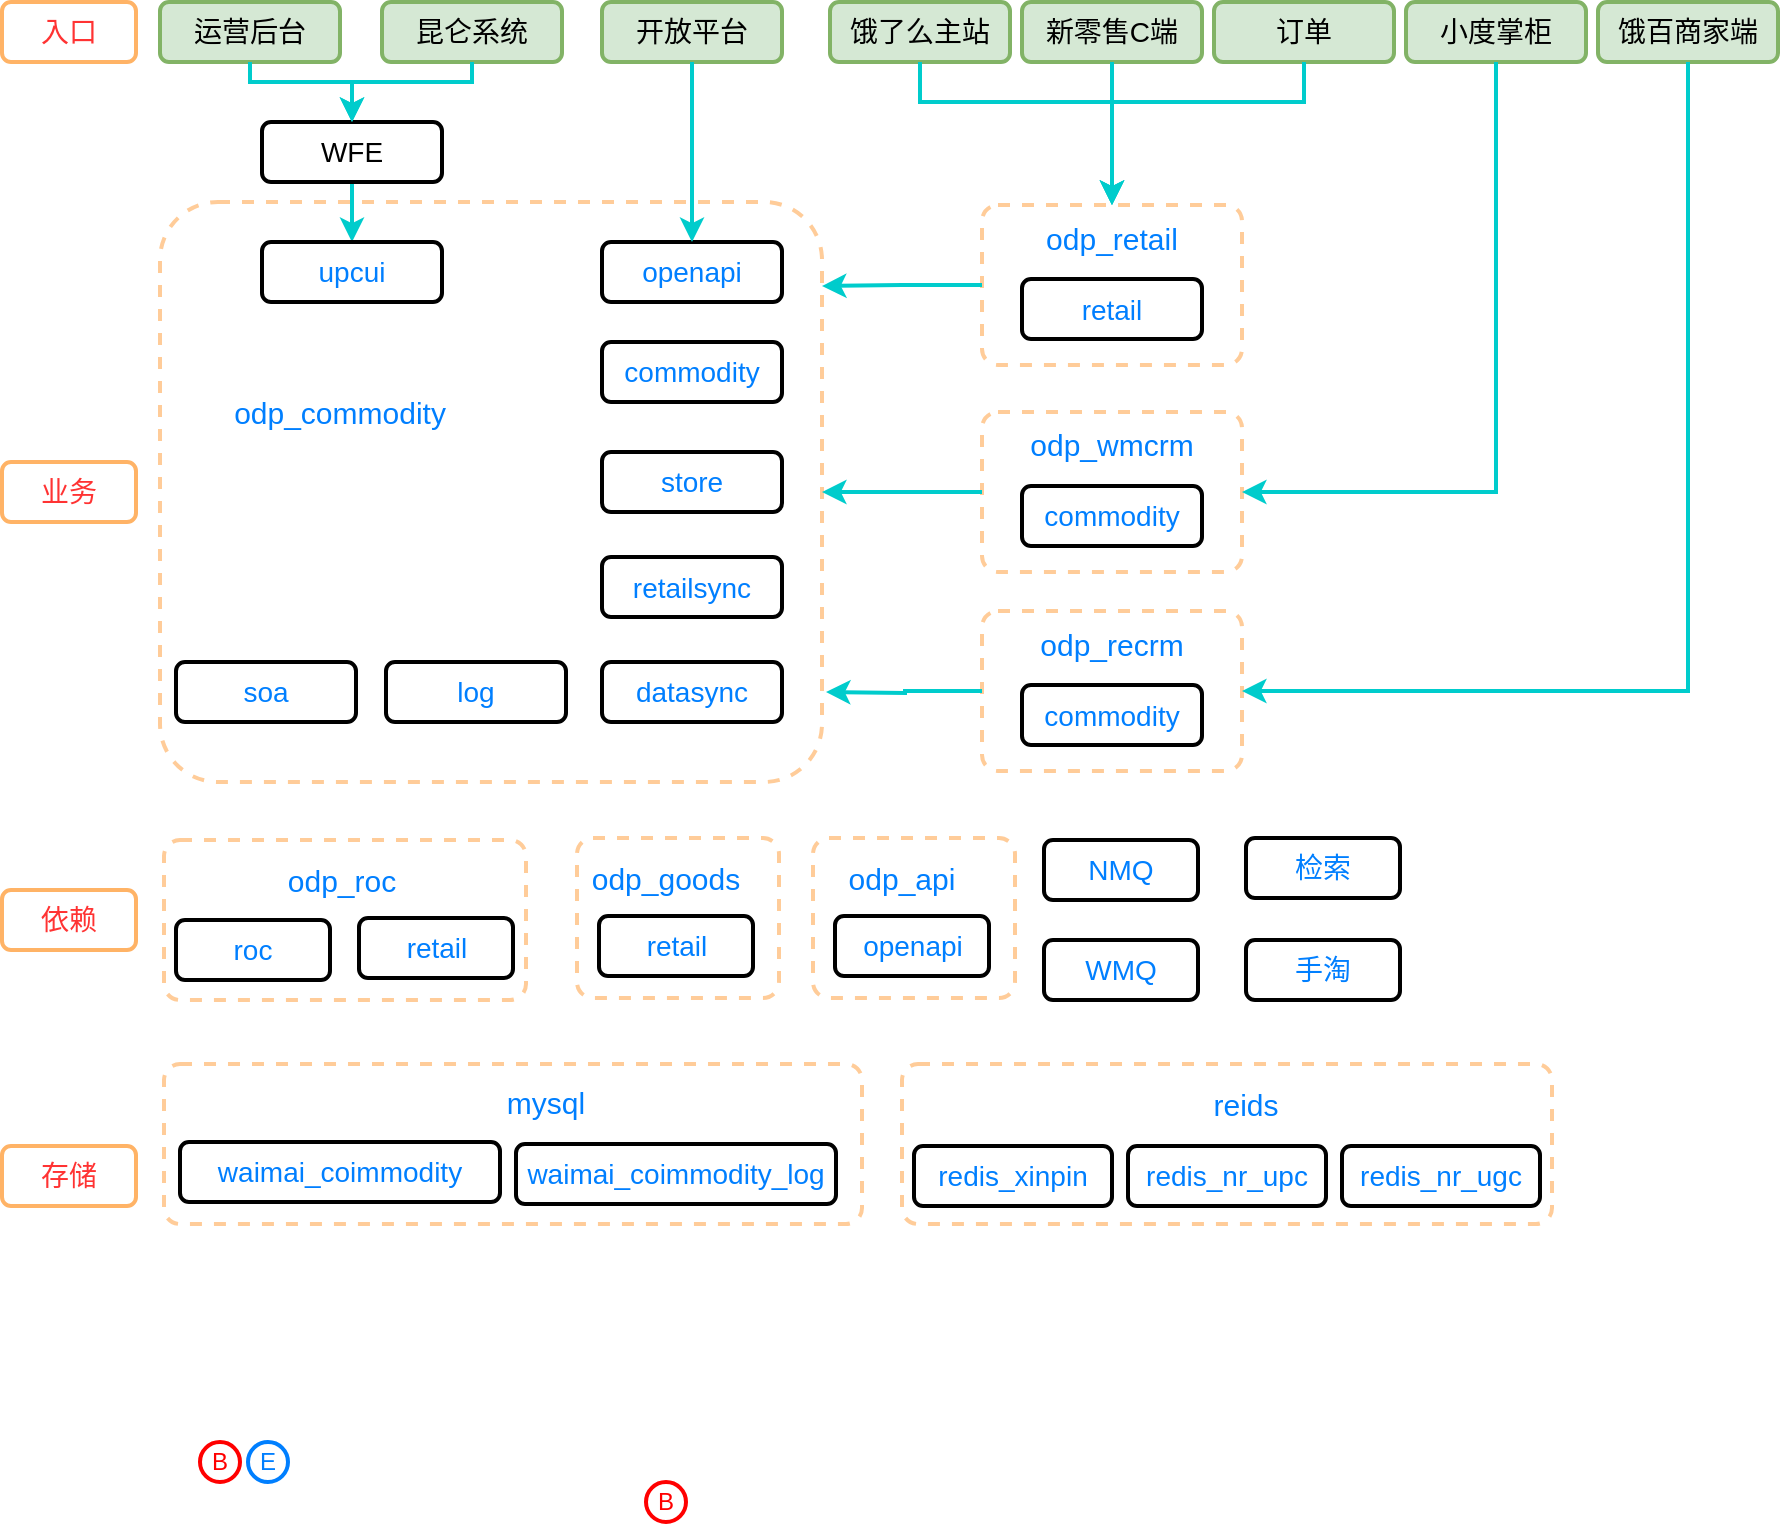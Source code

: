 <mxfile version="10.7.5" type="github"><diagram id="1XPEGTHxnv4WSyWn_55P" name="Page-1"><mxGraphModel dx="1158" dy="1785" grid="0" gridSize="10" guides="1" tooltips="1" connect="1" arrows="1" fold="1" page="1" pageScale="1" pageWidth="827" pageHeight="1169" math="0" shadow="0"><root><mxCell id="0"/><mxCell id="1" parent="0"/><mxCell id="-8eiQl0afSkfPnNB-4Ka-1" value="&lt;span&gt;&lt;font style=&quot;font-size: 14px&quot;&gt;运营后台&lt;/font&gt;&lt;/span&gt;" style="rounded=1;whiteSpace=wrap;html=1;fillColor=#d5e8d4;strokeColor=#82b366;strokeWidth=2;" parent="1" vertex="1"><mxGeometry x="86" y="-800" width="90" height="30" as="geometry"/></mxCell><mxCell id="-8eiQl0afSkfPnNB-4Ka-103" value="" style="edgeStyle=orthogonalEdgeStyle;rounded=0;orthogonalLoop=1;jettySize=auto;html=1;entryX=0.5;entryY=0;entryDx=0;entryDy=0;strokeColor=#00CCCC;strokeWidth=2;" parent="1" source="-8eiQl0afSkfPnNB-4Ka-2" target="-8eiQl0afSkfPnNB-4Ka-15" edge="1"><mxGeometry relative="1" as="geometry"/></mxCell><mxCell id="-8eiQl0afSkfPnNB-4Ka-2" value="&lt;span style=&quot;font-size: 14px&quot;&gt;WFE&lt;/span&gt;" style="rounded=1;whiteSpace=wrap;html=1;strokeWidth=2;" parent="1" vertex="1"><mxGeometry x="137" y="-740" width="90" height="30" as="geometry"/></mxCell><mxCell id="-8eiQl0afSkfPnNB-4Ka-3" value="&lt;span&gt;&lt;font style=&quot;font-size: 14px&quot;&gt;昆仑系统&lt;/font&gt;&lt;/span&gt;" style="rounded=1;whiteSpace=wrap;html=1;fillColor=#d5e8d4;strokeColor=#82b366;strokeWidth=2;" parent="1" vertex="1"><mxGeometry x="197" y="-800" width="90" height="30" as="geometry"/></mxCell><mxCell id="-8eiQl0afSkfPnNB-4Ka-4" value="&lt;span&gt;&lt;font style=&quot;font-size: 14px&quot;&gt;饿了么主站&lt;/font&gt;&lt;/span&gt;" style="rounded=1;whiteSpace=wrap;html=1;fillColor=#d5e8d4;strokeColor=#82b366;strokeWidth=2;" parent="1" vertex="1"><mxGeometry x="421" y="-800" width="90" height="30" as="geometry"/></mxCell><mxCell id="-8eiQl0afSkfPnNB-4Ka-5" value="&lt;span style=&quot;font-size: 14px&quot;&gt;新零售C端&lt;/span&gt;" style="rounded=1;whiteSpace=wrap;html=1;fillColor=#d5e8d4;strokeColor=#82b366;strokeWidth=2;" parent="1" vertex="1"><mxGeometry x="517" y="-800" width="90" height="30" as="geometry"/></mxCell><mxCell id="-8eiQl0afSkfPnNB-4Ka-6" value="&lt;span style=&quot;font-size: 14px&quot;&gt;订单&lt;/span&gt;" style="rounded=1;whiteSpace=wrap;html=1;fillColor=#d5e8d4;strokeColor=#82b366;strokeWidth=2;" parent="1" vertex="1"><mxGeometry x="613" y="-800" width="90" height="30" as="geometry"/></mxCell><mxCell id="-8eiQl0afSkfPnNB-4Ka-7" value="&lt;font style=&quot;font-size: 14px&quot;&gt;开放平台&lt;/font&gt;" style="rounded=1;whiteSpace=wrap;html=1;fillColor=#d5e8d4;strokeColor=#82b366;strokeWidth=2;" parent="1" vertex="1"><mxGeometry x="307" y="-800" width="90" height="30" as="geometry"/></mxCell><mxCell id="-8eiQl0afSkfPnNB-4Ka-8" value="&lt;span style=&quot;font-size: 14px&quot;&gt;饿百商家端&lt;/span&gt;" style="rounded=1;whiteSpace=wrap;html=1;fillColor=#d5e8d4;strokeColor=#82b366;strokeWidth=2;" parent="1" vertex="1"><mxGeometry x="805" y="-800" width="90" height="30" as="geometry"/></mxCell><mxCell id="-8eiQl0afSkfPnNB-4Ka-9" value="&lt;span style=&quot;font-size: 14px&quot;&gt;小度掌柜&lt;/span&gt;" style="rounded=1;whiteSpace=wrap;html=1;fillColor=#d5e8d4;strokeColor=#82b366;strokeWidth=2;" parent="1" vertex="1"><mxGeometry x="709" y="-800" width="90" height="30" as="geometry"/></mxCell><mxCell id="-8eiQl0afSkfPnNB-4Ka-10" value="" style="rounded=1;arcSize=10;dashed=1;strokeColor=#FFCC99;fillColor=none;gradientColor=none;strokeWidth=2;" parent="1" vertex="1"><mxGeometry x="86" y="-700" width="331" height="290" as="geometry"/></mxCell><mxCell id="-8eiQl0afSkfPnNB-4Ka-15" value="&lt;span style=&quot;font-size: 14px&quot;&gt;&lt;font color=&quot;#007fff&quot;&gt;upcui&lt;/font&gt;&lt;/span&gt;" style="rounded=1;whiteSpace=wrap;html=1;strokeWidth=2;" parent="1" vertex="1"><mxGeometry x="137" y="-680" width="90" height="30" as="geometry"/></mxCell><mxCell id="-8eiQl0afSkfPnNB-4Ka-16" value="&lt;span style=&quot;font-size: 14px&quot;&gt;&lt;font color=&quot;#007fff&quot;&gt;openapi&lt;/font&gt;&lt;/span&gt;" style="rounded=1;whiteSpace=wrap;html=1;strokeWidth=2;" parent="1" vertex="1"><mxGeometry x="307" y="-680" width="90" height="30" as="geometry"/></mxCell><mxCell id="-8eiQl0afSkfPnNB-4Ka-21" value="&lt;span style=&quot;font-size: 14px&quot;&gt;&lt;font color=&quot;#007fff&quot;&gt;commodity&lt;/font&gt;&lt;/span&gt;" style="rounded=1;whiteSpace=wrap;html=1;strokeWidth=2;" parent="1" vertex="1"><mxGeometry x="307" y="-630" width="90" height="30" as="geometry"/></mxCell><mxCell id="-8eiQl0afSkfPnNB-4Ka-23" value="&lt;span style=&quot;font-size: 14px&quot;&gt;&lt;font color=&quot;#007fff&quot;&gt;store&lt;/font&gt;&lt;/span&gt;" style="rounded=1;whiteSpace=wrap;html=1;strokeWidth=2;" parent="1" vertex="1"><mxGeometry x="307" y="-575" width="90" height="30" as="geometry"/></mxCell><mxCell id="-8eiQl0afSkfPnNB-4Ka-24" value="&lt;span style=&quot;font-size: 14px&quot;&gt;&lt;font color=&quot;#007fff&quot;&gt;retailsync&lt;/font&gt;&lt;/span&gt;" style="rounded=1;whiteSpace=wrap;html=1;strokeWidth=2;" parent="1" vertex="1"><mxGeometry x="307" y="-522.5" width="90" height="30" as="geometry"/></mxCell><mxCell id="-8eiQl0afSkfPnNB-4Ka-25" value="&lt;span style=&quot;font-size: 14px&quot;&gt;&lt;font color=&quot;#007fff&quot;&gt;datasync&lt;/font&gt;&lt;/span&gt;" style="rounded=1;whiteSpace=wrap;html=1;strokeWidth=2;" parent="1" vertex="1"><mxGeometry x="307" y="-470" width="90" height="30" as="geometry"/></mxCell><mxCell id="-8eiQl0afSkfPnNB-4Ka-26" value="&lt;span style=&quot;font-size: 14px&quot;&gt;&lt;font color=&quot;#007fff&quot;&gt;log&lt;/font&gt;&lt;/span&gt;" style="rounded=1;whiteSpace=wrap;html=1;strokeWidth=2;" parent="1" vertex="1"><mxGeometry x="199" y="-470" width="90" height="30" as="geometry"/></mxCell><mxCell id="-8eiQl0afSkfPnNB-4Ka-27" value="&lt;span style=&quot;font-size: 14px&quot;&gt;&lt;font color=&quot;#007fff&quot;&gt;soa&lt;/font&gt;&lt;/span&gt;" style="rounded=1;whiteSpace=wrap;html=1;strokeWidth=2;" parent="1" vertex="1"><mxGeometry x="94" y="-470" width="90" height="30" as="geometry"/></mxCell><mxCell id="-8eiQl0afSkfPnNB-4Ka-28" value="&lt;font style=&quot;font-size: 15px&quot; color=&quot;#007fff&quot;&gt;odp_commodity&lt;/font&gt;" style="text;html=1;strokeColor=none;fillColor=none;align=center;verticalAlign=middle;whiteSpace=wrap;rounded=0;dashed=1;" parent="1" vertex="1"><mxGeometry x="131" y="-605.5" width="90" height="20" as="geometry"/></mxCell><mxCell id="-8eiQl0afSkfPnNB-4Ka-33" value="" style="group" parent="1" vertex="1" connectable="0"><mxGeometry x="497" y="-698.5" width="130" height="80" as="geometry"/></mxCell><mxCell id="-8eiQl0afSkfPnNB-4Ka-29" value="" style="rounded=1;arcSize=10;dashed=1;strokeColor=#FFCC99;fillColor=none;gradientColor=none;strokeWidth=2;" parent="-8eiQl0afSkfPnNB-4Ka-33" vertex="1"><mxGeometry width="130" height="80" as="geometry"/></mxCell><mxCell id="-8eiQl0afSkfPnNB-4Ka-31" value="&lt;font style=&quot;font-size: 15px&quot; color=&quot;#007fff&quot;&gt;odp_retail&lt;/font&gt;" style="text;html=1;strokeColor=none;fillColor=none;align=center;verticalAlign=middle;whiteSpace=wrap;rounded=0;dashed=1;" parent="-8eiQl0afSkfPnNB-4Ka-33" vertex="1"><mxGeometry x="20" y="6" width="90" height="20" as="geometry"/></mxCell><mxCell id="-8eiQl0afSkfPnNB-4Ka-32" value="&lt;span style=&quot;font-size: 14px&quot;&gt;&lt;font color=&quot;#007fff&quot;&gt;retail&lt;/font&gt;&lt;/span&gt;" style="rounded=1;whiteSpace=wrap;html=1;strokeWidth=2;" parent="-8eiQl0afSkfPnNB-4Ka-33" vertex="1"><mxGeometry x="20" y="37" width="90" height="30" as="geometry"/></mxCell><mxCell id="-8eiQl0afSkfPnNB-4Ka-36" value="" style="group;strokeWidth=2;" parent="1" vertex="1" connectable="0"><mxGeometry x="497" y="-595" width="130" height="80" as="geometry"/></mxCell><mxCell id="-8eiQl0afSkfPnNB-4Ka-37" value="" style="rounded=1;arcSize=10;dashed=1;strokeColor=#FFCC99;fillColor=none;gradientColor=none;strokeWidth=2;" parent="-8eiQl0afSkfPnNB-4Ka-36" vertex="1"><mxGeometry width="130" height="80" as="geometry"/></mxCell><mxCell id="-8eiQl0afSkfPnNB-4Ka-38" value="&lt;font style=&quot;font-size: 15px&quot; color=&quot;#007fff&quot;&gt;odp_wmcrm&lt;/font&gt;" style="text;html=1;strokeColor=none;fillColor=none;align=center;verticalAlign=middle;whiteSpace=wrap;rounded=0;dashed=1;" parent="-8eiQl0afSkfPnNB-4Ka-36" vertex="1"><mxGeometry x="20" y="6" width="90" height="20" as="geometry"/></mxCell><mxCell id="-8eiQl0afSkfPnNB-4Ka-39" value="&lt;span style=&quot;font-size: 14px&quot;&gt;&lt;font color=&quot;#007fff&quot;&gt;commodity&lt;/font&gt;&lt;/span&gt;" style="rounded=1;whiteSpace=wrap;html=1;strokeWidth=2;" parent="-8eiQl0afSkfPnNB-4Ka-36" vertex="1"><mxGeometry x="20" y="37" width="90" height="30" as="geometry"/></mxCell><mxCell id="-8eiQl0afSkfPnNB-4Ka-40" value="" style="group;strokeWidth=2;" parent="1" vertex="1" connectable="0"><mxGeometry x="497" y="-495.5" width="130" height="80" as="geometry"/></mxCell><mxCell id="-8eiQl0afSkfPnNB-4Ka-41" value="" style="rounded=1;arcSize=10;dashed=1;strokeColor=#FFCC99;fillColor=none;gradientColor=none;strokeWidth=2;" parent="-8eiQl0afSkfPnNB-4Ka-40" vertex="1"><mxGeometry width="130" height="80" as="geometry"/></mxCell><mxCell id="-8eiQl0afSkfPnNB-4Ka-42" value="&lt;font style=&quot;font-size: 15px&quot; color=&quot;#007fff&quot;&gt;odp_recrm&lt;/font&gt;" style="text;html=1;strokeColor=none;fillColor=none;align=center;verticalAlign=middle;whiteSpace=wrap;rounded=0;dashed=1;" parent="-8eiQl0afSkfPnNB-4Ka-40" vertex="1"><mxGeometry x="20" y="6" width="90" height="20" as="geometry"/></mxCell><mxCell id="-8eiQl0afSkfPnNB-4Ka-43" value="&lt;span style=&quot;font-size: 14px&quot;&gt;&lt;font color=&quot;#007fff&quot;&gt;commodity&lt;/font&gt;&lt;/span&gt;" style="rounded=1;whiteSpace=wrap;html=1;strokeWidth=2;" parent="-8eiQl0afSkfPnNB-4Ka-40" vertex="1"><mxGeometry x="20" y="37" width="90" height="30" as="geometry"/></mxCell><mxCell id="-8eiQl0afSkfPnNB-4Ka-51" value="" style="group" parent="1" vertex="1" connectable="0"><mxGeometry x="88" y="-381" width="181" height="80" as="geometry"/></mxCell><mxCell id="-8eiQl0afSkfPnNB-4Ka-44" value="" style="rounded=1;arcSize=10;dashed=1;strokeColor=#FFCC99;fillColor=none;gradientColor=none;strokeWidth=2;" parent="-8eiQl0afSkfPnNB-4Ka-51" vertex="1"><mxGeometry width="181" height="80" as="geometry"/></mxCell><mxCell id="-8eiQl0afSkfPnNB-4Ka-47" value="&lt;font style=&quot;font-size: 15px&quot; color=&quot;#007fff&quot;&gt;odp_roc&lt;/font&gt;" style="text;html=1;strokeColor=none;fillColor=none;align=center;verticalAlign=middle;whiteSpace=wrap;rounded=0;dashed=1;" parent="-8eiQl0afSkfPnNB-4Ka-51" vertex="1"><mxGeometry x="44" y="10" width="90" height="20" as="geometry"/></mxCell><mxCell id="-8eiQl0afSkfPnNB-4Ka-48" value="&lt;span style=&quot;font-size: 14px&quot;&gt;&lt;font color=&quot;#007fff&quot;&gt;roc&lt;/font&gt;&lt;/span&gt;" style="rounded=1;whiteSpace=wrap;html=1;strokeWidth=2;" parent="-8eiQl0afSkfPnNB-4Ka-51" vertex="1"><mxGeometry x="6" y="40" width="77" height="30" as="geometry"/></mxCell><mxCell id="-8eiQl0afSkfPnNB-4Ka-50" value="&lt;span style=&quot;font-size: 14px&quot;&gt;&lt;font color=&quot;#007fff&quot;&gt;retail&lt;/font&gt;&lt;/span&gt;" style="rounded=1;whiteSpace=wrap;html=1;strokeWidth=2;" parent="-8eiQl0afSkfPnNB-4Ka-51" vertex="1"><mxGeometry x="97.5" y="39" width="77" height="30" as="geometry"/></mxCell><mxCell id="-8eiQl0afSkfPnNB-4Ka-53" value="" style="rounded=1;arcSize=10;dashed=1;strokeColor=#FFCC99;fillColor=none;gradientColor=none;strokeWidth=2;" parent="1" vertex="1"><mxGeometry x="294.5" y="-382" width="101" height="80" as="geometry"/></mxCell><mxCell id="-8eiQl0afSkfPnNB-4Ka-54" value="&lt;font style=&quot;font-size: 15px&quot; color=&quot;#007fff&quot;&gt;odp_goods&lt;/font&gt;" style="text;html=1;strokeColor=none;fillColor=none;align=center;verticalAlign=middle;whiteSpace=wrap;rounded=0;dashed=1;" parent="1" vertex="1"><mxGeometry x="294" y="-372" width="90" height="20" as="geometry"/></mxCell><mxCell id="-8eiQl0afSkfPnNB-4Ka-55" value="&lt;span style=&quot;font-size: 14px&quot;&gt;&lt;font color=&quot;#007fff&quot;&gt;retail&lt;/font&gt;&lt;/span&gt;" style="rounded=1;whiteSpace=wrap;html=1;strokeWidth=2;" parent="1" vertex="1"><mxGeometry x="305.5" y="-343" width="77" height="30" as="geometry"/></mxCell><mxCell id="-8eiQl0afSkfPnNB-4Ka-57" value="" style="rounded=1;arcSize=10;dashed=1;strokeColor=#FFCC99;fillColor=none;gradientColor=none;strokeWidth=2;" parent="1" vertex="1"><mxGeometry x="412.5" y="-382" width="101" height="80" as="geometry"/></mxCell><mxCell id="-8eiQl0afSkfPnNB-4Ka-58" value="&lt;font style=&quot;font-size: 15px&quot; color=&quot;#007fff&quot;&gt;odp_api&lt;/font&gt;" style="text;html=1;strokeColor=none;fillColor=none;align=center;verticalAlign=middle;whiteSpace=wrap;rounded=0;dashed=1;" parent="1" vertex="1"><mxGeometry x="412" y="-372" width="90" height="20" as="geometry"/></mxCell><mxCell id="-8eiQl0afSkfPnNB-4Ka-59" value="&lt;span style=&quot;font-size: 14px&quot;&gt;&lt;font color=&quot;#007fff&quot;&gt;openapi&lt;/font&gt;&lt;/span&gt;" style="rounded=1;whiteSpace=wrap;html=1;strokeWidth=2;" parent="1" vertex="1"><mxGeometry x="423.5" y="-343" width="77" height="30" as="geometry"/></mxCell><mxCell id="-8eiQl0afSkfPnNB-4Ka-63" value="&lt;span style=&quot;font-size: 14px&quot;&gt;&lt;font color=&quot;#007fff&quot;&gt;NMQ&lt;/font&gt;&lt;/span&gt;" style="rounded=1;whiteSpace=wrap;html=1;strokeWidth=2;" parent="1" vertex="1"><mxGeometry x="528" y="-381" width="77" height="30" as="geometry"/></mxCell><mxCell id="-8eiQl0afSkfPnNB-4Ka-64" value="&lt;span style=&quot;font-size: 14px&quot;&gt;&lt;font color=&quot;#007fff&quot;&gt;WMQ&lt;/font&gt;&lt;/span&gt;" style="rounded=1;whiteSpace=wrap;html=1;strokeWidth=2;" parent="1" vertex="1"><mxGeometry x="528" y="-331" width="77" height="30" as="geometry"/></mxCell><mxCell id="-8eiQl0afSkfPnNB-4Ka-65" value="&lt;span style=&quot;font-size: 14px&quot;&gt;&lt;font color=&quot;#007fff&quot;&gt;检索&lt;/font&gt;&lt;/span&gt;" style="rounded=1;whiteSpace=wrap;html=1;strokeWidth=2;" parent="1" vertex="1"><mxGeometry x="629" y="-382" width="77" height="30" as="geometry"/></mxCell><mxCell id="-8eiQl0afSkfPnNB-4Ka-66" value="&lt;span style=&quot;font-size: 14px&quot;&gt;&lt;font color=&quot;#007fff&quot;&gt;手淘&lt;/font&gt;&lt;/span&gt;" style="rounded=1;whiteSpace=wrap;html=1;strokeWidth=2;" parent="1" vertex="1"><mxGeometry x="629" y="-331" width="77" height="30" as="geometry"/></mxCell><mxCell id="-8eiQl0afSkfPnNB-4Ka-68" value="" style="rounded=1;arcSize=10;dashed=1;strokeColor=#FFCC99;fillColor=none;gradientColor=none;strokeWidth=2;" parent="1" vertex="1"><mxGeometry x="88" y="-269" width="349" height="80" as="geometry"/></mxCell><mxCell id="-8eiQl0afSkfPnNB-4Ka-69" value="&lt;font style=&quot;font-size: 15px&quot; color=&quot;#007fff&quot;&gt;mysql&lt;/font&gt;" style="text;html=1;strokeColor=none;fillColor=none;align=center;verticalAlign=middle;whiteSpace=wrap;rounded=0;dashed=1;" parent="1" vertex="1"><mxGeometry x="234" y="-260" width="90" height="20" as="geometry"/></mxCell><mxCell id="-8eiQl0afSkfPnNB-4Ka-70" value="&lt;div style=&quot;text-align: left&quot;&gt;&lt;span&gt;&lt;font style=&quot;font-size: 14px&quot; color=&quot;#007fff&quot;&gt;waimai_coimmodity&lt;/font&gt;&lt;/span&gt;&lt;br&gt;&lt;/div&gt;" style="rounded=1;whiteSpace=wrap;html=1;strokeWidth=2;" parent="1" vertex="1"><mxGeometry x="96" y="-230" width="160" height="30" as="geometry"/></mxCell><mxCell id="-8eiQl0afSkfPnNB-4Ka-72" value="&lt;span style=&quot;font-size: 14px&quot;&gt;&lt;font color=&quot;#007fff&quot;&gt;waimai_coimmodity_log&lt;/font&gt;&lt;/span&gt;" style="rounded=1;whiteSpace=wrap;html=1;strokeWidth=2;" parent="1" vertex="1"><mxGeometry x="264" y="-229" width="160" height="30" as="geometry"/></mxCell><mxCell id="-8eiQl0afSkfPnNB-4Ka-76" value="" style="rounded=1;arcSize=10;dashed=1;strokeColor=#FFCC99;fillColor=none;gradientColor=none;strokeWidth=2;" parent="1" vertex="1"><mxGeometry x="457" y="-269" width="325" height="80" as="geometry"/></mxCell><mxCell id="-8eiQl0afSkfPnNB-4Ka-77" value="&lt;font style=&quot;font-size: 15px&quot; color=&quot;#007fff&quot;&gt;reids&lt;br&gt;&lt;/font&gt;" style="text;html=1;strokeColor=none;fillColor=none;align=center;verticalAlign=middle;whiteSpace=wrap;rounded=0;dashed=1;" parent="1" vertex="1"><mxGeometry x="584" y="-259" width="90" height="20" as="geometry"/></mxCell><mxCell id="-8eiQl0afSkfPnNB-4Ka-78" value="&lt;span style=&quot;font-size: 14px&quot;&gt;&lt;font color=&quot;#007fff&quot;&gt;redis_xinpin&lt;/font&gt;&lt;/span&gt;" style="rounded=1;whiteSpace=wrap;html=1;strokeWidth=2;" parent="1" vertex="1"><mxGeometry x="463" y="-228" width="99" height="30" as="geometry"/></mxCell><mxCell id="-8eiQl0afSkfPnNB-4Ka-79" value="&lt;span style=&quot;font-size: 14px&quot;&gt;&lt;font color=&quot;#007fff&quot;&gt;redis_nr_upc&lt;/font&gt;&lt;/span&gt;" style="rounded=1;whiteSpace=wrap;html=1;strokeWidth=2;" parent="1" vertex="1"><mxGeometry x="570" y="-228" width="99" height="30" as="geometry"/></mxCell><mxCell id="-8eiQl0afSkfPnNB-4Ka-80" value="&lt;span style=&quot;font-size: 14px&quot;&gt;&lt;font color=&quot;#007fff&quot;&gt;redis_nr_ugc&lt;/font&gt;&lt;/span&gt;" style="rounded=1;whiteSpace=wrap;html=1;strokeWidth=2;" parent="1" vertex="1"><mxGeometry x="677" y="-228" width="99" height="30" as="geometry"/></mxCell><mxCell id="-8eiQl0afSkfPnNB-4Ka-84" value="&lt;font color=&quot;#ff0000&quot;&gt;B&lt;/font&gt;" style="ellipse;whiteSpace=wrap;html=1;aspect=fixed;strokeColor=#FF0000;strokeWidth=2;" parent="1" vertex="1"><mxGeometry x="329" y="-60" width="20" height="20" as="geometry"/></mxCell><mxCell id="-8eiQl0afSkfPnNB-4Ka-86" value="" style="group" parent="1" vertex="1" connectable="0"><mxGeometry x="106" y="-80" width="44" height="20" as="geometry"/></mxCell><mxCell id="-8eiQl0afSkfPnNB-4Ka-81" value="&lt;font color=&quot;#ff0000&quot;&gt;B&lt;/font&gt;" style="ellipse;whiteSpace=wrap;html=1;aspect=fixed;strokeColor=#FF0000;strokeWidth=2;" parent="-8eiQl0afSkfPnNB-4Ka-86" vertex="1"><mxGeometry width="20" height="20" as="geometry"/></mxCell><mxCell id="-8eiQl0afSkfPnNB-4Ka-83" value="&lt;font color=&quot;#007fff&quot;&gt;E&lt;/font&gt;" style="ellipse;whiteSpace=wrap;html=1;aspect=fixed;strokeColor=#007FFF;strokeWidth=2;" parent="-8eiQl0afSkfPnNB-4Ka-86" vertex="1"><mxGeometry x="24" width="20" height="20" as="geometry"/></mxCell><mxCell id="-8eiQl0afSkfPnNB-4Ka-101" value="" style="edgeStyle=orthogonalEdgeStyle;rounded=0;orthogonalLoop=1;jettySize=auto;html=1;exitX=0.5;exitY=1;exitDx=0;exitDy=0;entryX=0.5;entryY=0;entryDx=0;entryDy=0;strokeColor=#00CCCC;fillColor=#1ba1e2;strokeWidth=2;" parent="1" source="-8eiQl0afSkfPnNB-4Ka-1" target="-8eiQl0afSkfPnNB-4Ka-2" edge="1"><mxGeometry relative="1" as="geometry"><mxPoint x="44" y="-552.5" as="sourcePoint"/><mxPoint x="44" y="-480" as="targetPoint"/><Array as="points"><mxPoint x="131" y="-760"/><mxPoint x="182" y="-760"/></Array></mxGeometry></mxCell><mxCell id="-8eiQl0afSkfPnNB-4Ka-102" value="" style="edgeStyle=orthogonalEdgeStyle;rounded=0;orthogonalLoop=1;jettySize=auto;html=1;exitX=0.5;exitY=1;exitDx=0;exitDy=0;entryX=0.5;entryY=0;entryDx=0;entryDy=0;strokeColor=#00CCCC;fillColor=#1ba1e2;strokeWidth=2;" parent="1" source="-8eiQl0afSkfPnNB-4Ka-3" target="-8eiQl0afSkfPnNB-4Ka-2" edge="1"><mxGeometry relative="1" as="geometry"><mxPoint x="141" y="-760" as="sourcePoint"/><mxPoint x="192" y="-730" as="targetPoint"/><Array as="points"><mxPoint x="242" y="-760"/><mxPoint x="182" y="-760"/></Array></mxGeometry></mxCell><mxCell id="-8eiQl0afSkfPnNB-4Ka-104" value="" style="edgeStyle=orthogonalEdgeStyle;rounded=0;orthogonalLoop=1;jettySize=auto;html=1;strokeColor=#00CCCC;fillColor=#1ba1e2;strokeWidth=2;exitX=0.5;exitY=1;exitDx=0;exitDy=0;entryX=0.5;entryY=0;entryDx=0;entryDy=0;" parent="1" source="-8eiQl0afSkfPnNB-4Ka-4" target="-8eiQl0afSkfPnNB-4Ka-29" edge="1"><mxGeometry relative="1" as="geometry"><mxPoint x="426" y="-730" as="sourcePoint"/><mxPoint x="600" y="-720" as="targetPoint"/><Array as="points"><mxPoint x="466" y="-750"/><mxPoint x="562" y="-750"/></Array></mxGeometry></mxCell><mxCell id="-8eiQl0afSkfPnNB-4Ka-105" value="" style="edgeStyle=orthogonalEdgeStyle;rounded=0;orthogonalLoop=1;jettySize=auto;html=1;strokeColor=#00CCCC;fillColor=#1ba1e2;strokeWidth=2;entryX=0.5;entryY=0;entryDx=0;entryDy=0;exitX=0.5;exitY=1;exitDx=0;exitDy=0;" parent="1" source="-8eiQl0afSkfPnNB-4Ka-5" target="-8eiQl0afSkfPnNB-4Ka-29" edge="1"><mxGeometry relative="1" as="geometry"><mxPoint x="506" y="-760" as="sourcePoint"/><mxPoint x="610" y="-690" as="targetPoint"/><Array as="points"><mxPoint x="562" y="-730"/><mxPoint x="562" y="-730"/></Array></mxGeometry></mxCell><mxCell id="-8eiQl0afSkfPnNB-4Ka-106" value="" style="edgeStyle=orthogonalEdgeStyle;rounded=0;orthogonalLoop=1;jettySize=auto;html=1;strokeColor=#00CCCC;fillColor=#1ba1e2;strokeWidth=2;exitX=0.5;exitY=1;exitDx=0;exitDy=0;entryX=0.5;entryY=0;entryDx=0;entryDy=0;" parent="1" source="-8eiQl0afSkfPnNB-4Ka-6" target="-8eiQl0afSkfPnNB-4Ka-29" edge="1"><mxGeometry relative="1" as="geometry"><mxPoint x="470" y="-760" as="sourcePoint"/><mxPoint x="610" y="-690" as="targetPoint"/><Array as="points"><mxPoint x="658" y="-750"/><mxPoint x="562" y="-750"/></Array></mxGeometry></mxCell><mxCell id="-8eiQl0afSkfPnNB-4Ka-107" value="" style="edgeStyle=orthogonalEdgeStyle;rounded=0;orthogonalLoop=1;jettySize=auto;html=1;strokeColor=#00CCCC;fillColor=#1ba1e2;strokeWidth=2;exitX=0.5;exitY=1;exitDx=0;exitDy=0;entryX=1;entryY=0.5;entryDx=0;entryDy=0;" parent="1" source="-8eiQl0afSkfPnNB-4Ka-9" target="-8eiQl0afSkfPnNB-4Ka-37" edge="1"><mxGeometry relative="1" as="geometry"><mxPoint x="470" y="-760" as="sourcePoint"/><mxPoint x="610" y="-690" as="targetPoint"/><Array as="points"><mxPoint x="754" y="-555"/></Array></mxGeometry></mxCell><mxCell id="-8eiQl0afSkfPnNB-4Ka-108" value="" style="edgeStyle=orthogonalEdgeStyle;rounded=0;orthogonalLoop=1;jettySize=auto;html=1;strokeColor=#00CCCC;fillColor=#1ba1e2;strokeWidth=2;exitX=0.5;exitY=1;exitDx=0;exitDy=0;entryX=1;entryY=0.5;entryDx=0;entryDy=0;" parent="1" source="-8eiQl0afSkfPnNB-4Ka-8" target="-8eiQl0afSkfPnNB-4Ka-41" edge="1"><mxGeometry relative="1" as="geometry"><mxPoint x="777" y="-760" as="sourcePoint"/><mxPoint x="675" y="-545" as="targetPoint"/><Array as="points"><mxPoint x="850" y="-455"/></Array></mxGeometry></mxCell><mxCell id="-8eiQl0afSkfPnNB-4Ka-110" value="" style="edgeStyle=orthogonalEdgeStyle;rounded=0;orthogonalLoop=1;jettySize=auto;html=1;strokeColor=#00CCCC;strokeWidth=2;entryX=1;entryY=0.145;entryDx=0;entryDy=0;entryPerimeter=0;" parent="1" source="-8eiQl0afSkfPnNB-4Ka-29" target="-8eiQl0afSkfPnNB-4Ka-10" edge="1"><mxGeometry relative="1" as="geometry"><mxPoint x="418" y="-661" as="targetPoint"/></mxGeometry></mxCell><mxCell id="-8eiQl0afSkfPnNB-4Ka-111" value="" style="edgeStyle=orthogonalEdgeStyle;rounded=0;orthogonalLoop=1;jettySize=auto;html=1;strokeColor=#00CCCC;strokeWidth=2;entryX=1;entryY=0.5;entryDx=0;entryDy=0;exitX=0;exitY=0.5;exitDx=0;exitDy=0;" parent="1" source="-8eiQl0afSkfPnNB-4Ka-37" target="-8eiQl0afSkfPnNB-4Ka-10" edge="1"><mxGeometry relative="1" as="geometry"><mxPoint x="586" y="-648" as="sourcePoint"/><mxPoint x="427" y="-648" as="targetPoint"/></mxGeometry></mxCell><mxCell id="-8eiQl0afSkfPnNB-4Ka-112" value="" style="edgeStyle=orthogonalEdgeStyle;rounded=0;orthogonalLoop=1;jettySize=auto;html=1;strokeColor=#00CCCC;strokeWidth=2;exitX=0;exitY=0.5;exitDx=0;exitDy=0;" parent="1" source="-8eiQl0afSkfPnNB-4Ka-41" edge="1"><mxGeometry relative="1" as="geometry"><mxPoint x="571" y="-545" as="sourcePoint"/><mxPoint x="419" y="-455" as="targetPoint"/></mxGeometry></mxCell><mxCell id="-8eiQl0afSkfPnNB-4Ka-114" value="&lt;span style=&quot;font-size: 14px&quot;&gt;&lt;font color=&quot;#ff3333&quot;&gt;入口&lt;/font&gt;&lt;/span&gt;" style="rounded=1;whiteSpace=wrap;html=1;strokeWidth=2;strokeColor=#FFB366;" parent="1" vertex="1"><mxGeometry x="7" y="-800" width="67" height="30" as="geometry"/></mxCell><mxCell id="-8eiQl0afSkfPnNB-4Ka-115" value="&lt;span style=&quot;font-size: 14px&quot;&gt;&lt;font color=&quot;#ff3333&quot;&gt;业务&lt;/font&gt;&lt;/span&gt;" style="rounded=1;whiteSpace=wrap;html=1;strokeWidth=2;strokeColor=#FFB366;" parent="1" vertex="1"><mxGeometry x="7" y="-570" width="67" height="30" as="geometry"/></mxCell><mxCell id="-8eiQl0afSkfPnNB-4Ka-117" value="&lt;span style=&quot;font-size: 14px&quot;&gt;&lt;font color=&quot;#ff3333&quot;&gt;依赖&lt;/font&gt;&lt;/span&gt;" style="rounded=1;whiteSpace=wrap;html=1;strokeWidth=2;strokeColor=#FFB366;" parent="1" vertex="1"><mxGeometry x="7" y="-356" width="67" height="30" as="geometry"/></mxCell><mxCell id="-8eiQl0afSkfPnNB-4Ka-119" value="&lt;span style=&quot;font-size: 14px&quot;&gt;&lt;font color=&quot;#ff3333&quot;&gt;存储&lt;/font&gt;&lt;/span&gt;" style="rounded=1;whiteSpace=wrap;html=1;strokeWidth=2;strokeColor=#FFB366;" parent="1" vertex="1"><mxGeometry x="7" y="-228" width="67" height="30" as="geometry"/></mxCell><mxCell id="U5OdLroSx08kDP9forfJ-2" value="" style="edgeStyle=orthogonalEdgeStyle;rounded=0;orthogonalLoop=1;jettySize=auto;html=1;entryX=0.5;entryY=0;entryDx=0;entryDy=0;strokeColor=#00CCCC;strokeWidth=2;exitX=0.5;exitY=1;exitDx=0;exitDy=0;" edge="1" parent="1" source="-8eiQl0afSkfPnNB-4Ka-7" target="-8eiQl0afSkfPnNB-4Ka-16"><mxGeometry relative="1" as="geometry"><mxPoint x="192" y="-700" as="sourcePoint"/><mxPoint x="192" y="-670" as="targetPoint"/></mxGeometry></mxCell></root></mxGraphModel></diagram></mxfile>